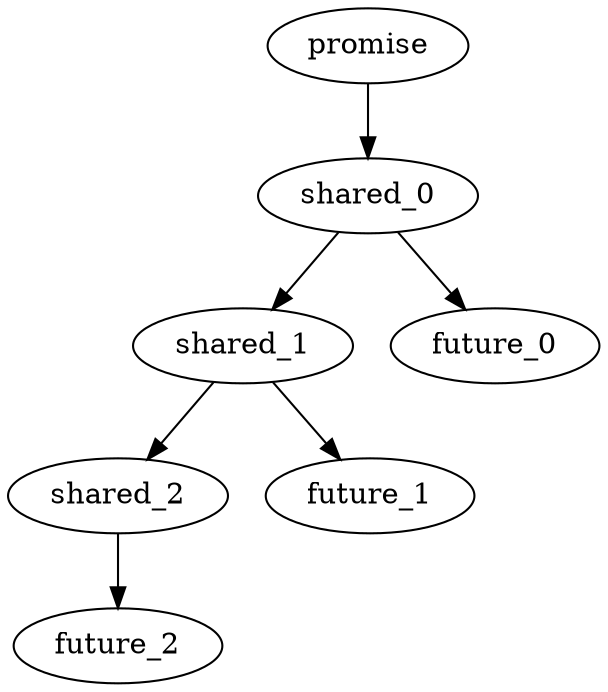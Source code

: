 digraph one_to_one{
    promise -> shared_0;

    shared_0 -> shared_1;
    shared_1 -> shared_2;

    shared_0 -> future_0;
    shared_1 -> future_1;
    shared_2 -> future_2;
}
